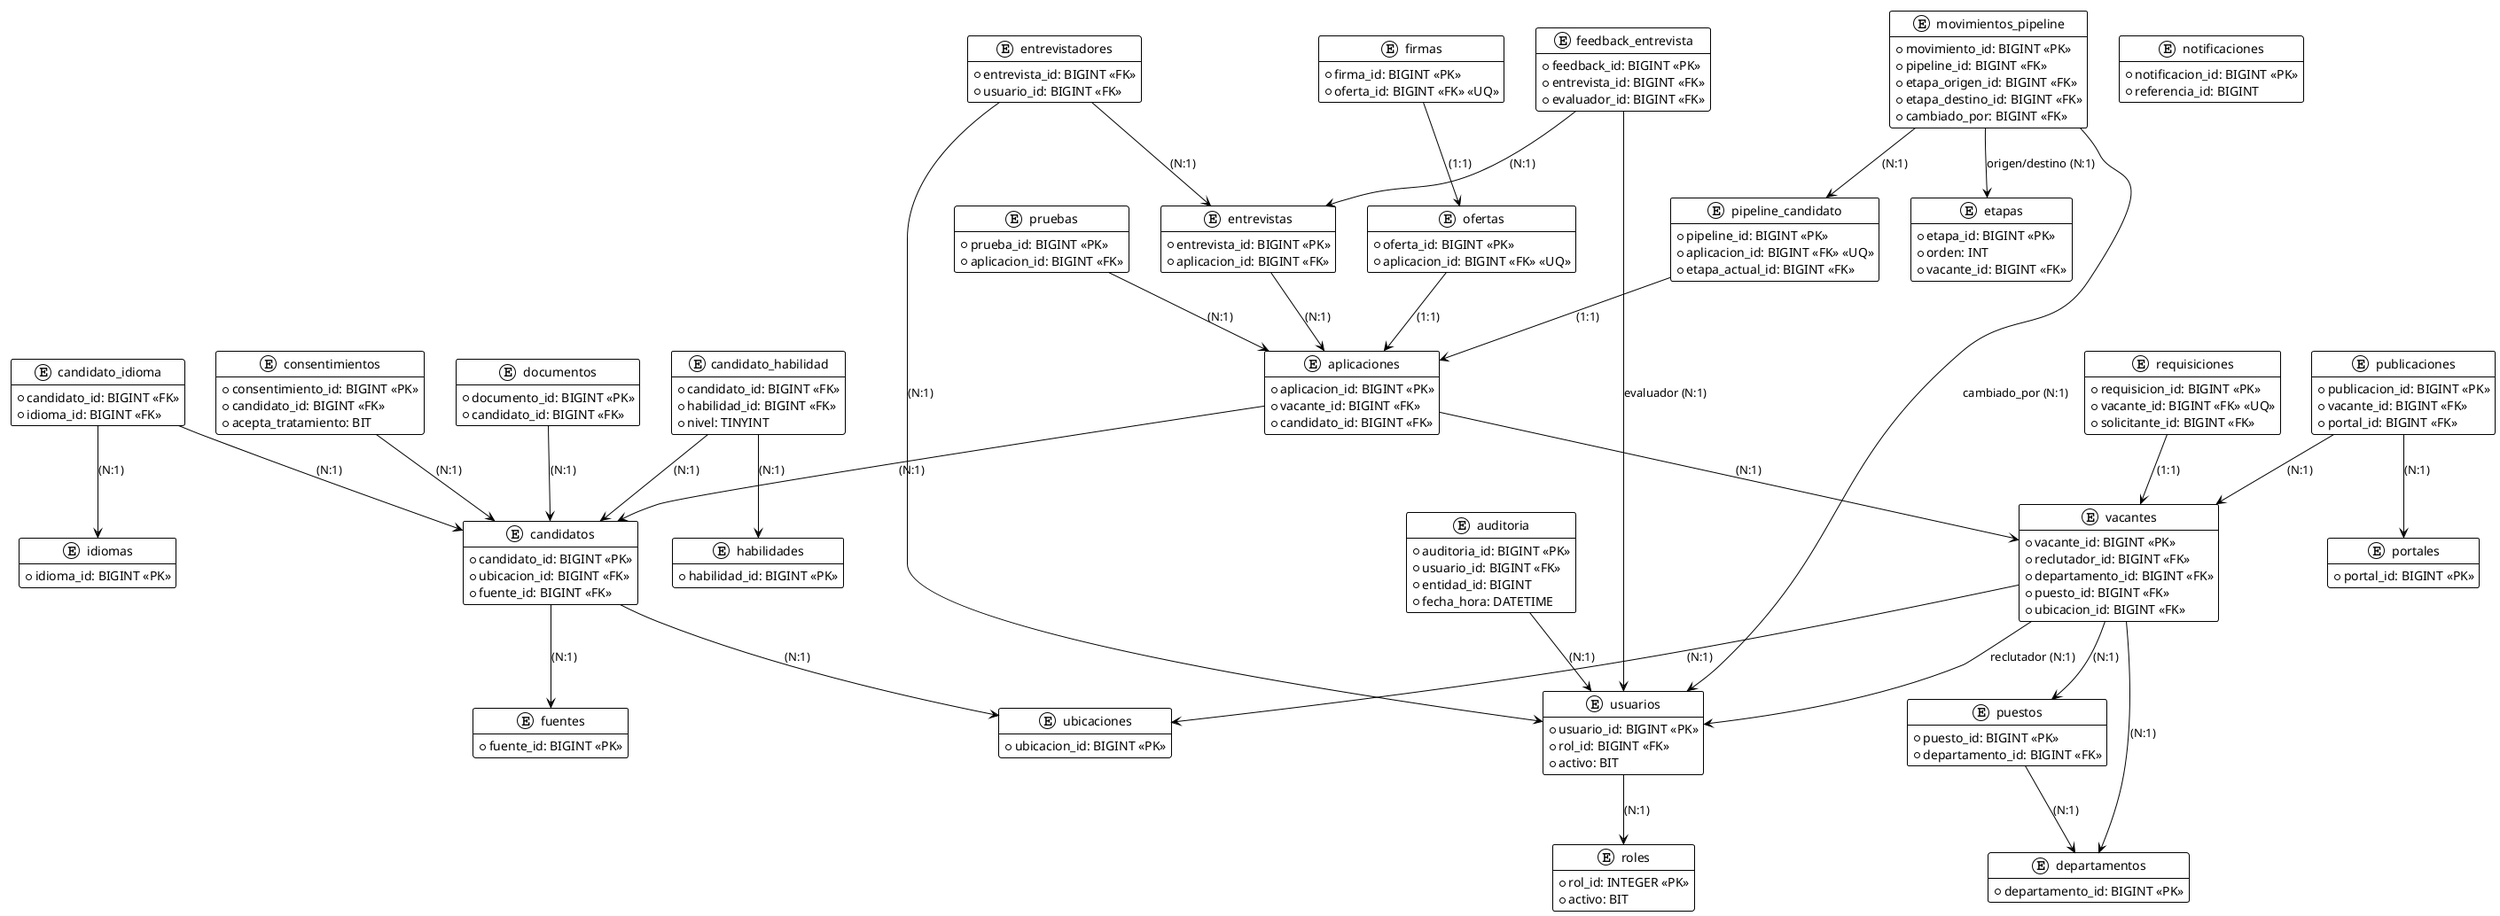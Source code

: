 @startuml ATS_ERD
!theme plain

hide methods
hide stereotypes

skinparam entity  {
  BackgroundColor White
  ArrowColor Black
  BorderColor Black
}

' Entidades principales
entity  roles {
              +rol_id: INTEGER <<PK>>
              +nombre: NVARCHAR(100) <<UQ>>
              +activo: BIT 
              }
entity  usuarios { 
                +usuario_id: BIGINT <<PK>>
                +nombre_completo: NVARCHAR(150)
                +email: NVARCHAR(255) <<UQ>>
                +rol_id: BIGINT <<FK>>
                +activo: BIT 
                }
entity  departamentos { 
                      +departamento_id: BIGINT <<PK>>
                      +nombre: NVARCHAR(120) <<UQ>> 
                      }
entity  puestos { 
                +puesto_id: BIGINT <<PK>>
                +nombre: NVARCHAR(120)
                +departamento_id: BIGINT <<FK>> 
                }
entity  ubicaciones { 
                    +ubicacion_id: BIGINT <<PK>>
                    +pais: NVARCHAR(100)
                    +estado: NVARCHAR(100)
                    +ciudad: NVARCHAR(120) 
                    }
entity  vacantes { 
                +vacante_id: BIGINT <<PK>>
                +codigo: NVARCHAR(30) <<UQ>>
                +titulo: NVARCHAR(150)
                +reclutador_id: BIGINT <<FK>>
                +departamento_id: BIGINT <<FK>>
                +puesto_id: BIGINT <<FK>>
                +ubicacion_id: BIGINT <<FK>>
                +estado: NVARCHAR(30) 
                }
entity  requisiciones { 
                      +requisicion_id: BIGINT <<PK>>
                      +vacante_id: BIGINT <<FK>> <<UQ>>
                      +solicitante_id: BIGINT <<FK>>
                      +estatus: NVARCHAR(30) 
                      }
entity  candidatos { 
                    +candidato_id: BIGINT <<PK>>
                    +nombre: NVARCHAR(120)
                    +apellidos: NVARCHAR(150)
                    +email: NVARCHAR(255) <<UQ>>
                    +ubicacion_id: BIGINT <<FK>>
                    +fuente_id: BIGINT <<FK>> 
                    }
entity  consentimientos {
                        +consentimiento_id: BIGINT <<PK>>
                        +candidato_id: BIGINT <<FK>>
                        +acepta_tratamiento: BIT 
                        }
entity  fuentes { 
                +fuente_id: BIGINT <<PK>>
                +nombre: NVARCHAR(80) <<UQ>> 
                }
entity  documentos { 
                  +documento_id: BIGINT <<PK>>
                  +candidato_id: BIGINT <<FK>>
                  +tipo: NVARCHAR(50) 
                  }
entity  habilidades { 
                    +habilidad_id: BIGINT <<PK>>
                    +nombre: NVARCHAR(80) <<UQ>> 
                    }
entity  candidato_habilidad { 
                            +candidato_id: BIGINT <<FK>>
                            +habilidad_id: BIGINT <<FK>>
                            +nivel: TINYINT 
                            }
entity  idiomas { 
                +idioma_id: BIGINT <<PK>>
                +nombre: NVARCHAR(80) <<UQ>> 
                }
entity  candidato_idioma { 
                          +candidato_id: BIGINT <<FK>>
                          +idioma_id: BIGINT <<FK>>
                          +nivel: NVARCHAR(10) 
                          }
entity  aplicaciones { 
                      +aplicacion_id: BIGINT <<PK>>
                      +vacante_id: BIGINT <<FK>>
                      +candidato_id: BIGINT <<FK>>
                      +estado: NVARCHAR(30) 
                      }
entity  etapas { 
                +etapa_id: BIGINT <<PK>>
                +nombre: NVARCHAR(60)
                +orden: INT
                +vacante_id: BIGINT <<FK>> 
                }
entity  pipeline_candidato { 
                            +pipeline_id: BIGINT <<PK>>
                            +aplicacion_id: BIGINT <<FK>> <<UQ>>
                            +etapa_actual_id: BIGINT <<FK>> 
                            }
entity  movimientos_pipeline { 
                              +movimiento_id: BIGINT <<PK>>
                              +pipeline_id: BIGINT <<FK>>
                              +etapa_origen_id: BIGINT <<FK>>
                              +etapa_destino_id: BIGINT <<FK>>
                              +cambiado_por: BIGINT <<FK>> 
                              }
entity  entrevistas { 
                      +entrevista_id: BIGINT <<PK>>
                      +aplicacion_id: BIGINT <<FK>>
                      +estado: NVARCHAR(30) 
                      }
entity  entrevistadores { 
                          +entrevista_id: BIGINT <<FK>>
                          +usuario_id: BIGINT <<FK>> 
                          }
entity  feedback_entrevista { 
                              +feedback_id: BIGINT <<PK>>
                              +entrevista_id: BIGINT <<FK>>
                              +evaluador_id: BIGINT <<FK>> 
                              }
entity  pruebas { 
                  +prueba_id: BIGINT <<PK>>
                  +aplicacion_id: BIGINT <<FK>> 
                  }
entity  ofertas { 
                  +oferta_id: BIGINT <<PK>>
                  +aplicacion_id: BIGINT <<FK>> <<UQ>>
                  +estatus: NVARCHAR(30) 
                  }
entity  firmas { 
                  +firma_id: BIGINT <<PK>>
                  +oferta_id: BIGINT <<FK>> <<UQ>>
                  +estatus: NVARCHAR(30) 
                  }
entity  portales { 
                  +portal_id: BIGINT <<PK>>
                  +nombre: NVARCHAR(120) <<UQ>> 
                  }
entity  publicaciones { 
                        +publicacion_id: BIGINT <<PK>>
                        +vacante_id: BIGINT <<FK>>
                        +portal_id: BIGINT <<FK>> 
                        }
entity  notificaciones { 
                          +notificacion_id: BIGINT <<PK>>
                          +tipo: NVARCHAR(40)
                          +referencia_tipo: NVARCHAR(40)
                          +referencia_id: BIGINT 
                          }
entity  auditoria { 
                    +auditoria_id: BIGINT <<PK>>
                    +usuario_id: BIGINT <<FK>>
                    +entidad: NVARCHAR(60)
                    +entidad_id: BIGINT 
                    +accion: NVARCHAR(30)
                    +fecha_hora: DATETIME
                    }

' Relaciones
usuarios --> roles : (N:1)
puestos --> departamentos : (N:1)
vacantes --> usuarios : reclutador (N:1)
vacantes --> departamentos : (N:1)
vacantes --> puestos : (N:1)
vacantes --> ubicaciones : (N:1)
requisiciones --> vacantes : (1:1)
candidatos --> ubicaciones : (N:1)
candidatos --> fuentes : (N:1)
consentimientos --> candidatos : (N:1)
documentos --> candidatos : (N:1)
candidato_habilidad --> candidatos : (N:1)
candidato_habilidad --> habilidades : (N:1)
candidato_idioma --> candidatos : (N:1)
candidato_idioma --> idiomas : (N:1)
aplicaciones --> vacantes : (N:1)
aplicaciones --> candidatos : (N:1)
pipeline_candidato --> aplicaciones : (1:1)
movimientos_pipeline --> pipeline_candidato : (N:1)
movimientos_pipeline --> etapas : origen/destino (N:1)
movimientos_pipeline --> usuarios : cambiado_por (N:1)
entrevistas --> aplicaciones : (N:1)
entrevistadores --> entrevistas : (N:1)
entrevistadores --> usuarios : (N:1)
feedback_entrevista --> entrevistas : (N:1)
feedback_entrevista --> usuarios : evaluador (N:1)
pruebas --> aplicaciones : (N:1)
ofertas --> aplicaciones : (1:1)
firmas --> ofertas : (1:1)
publicaciones --> vacantes : (N:1)
publicaciones --> portales : (N:1)
auditoria --> usuarios : (N:1)

@enduml